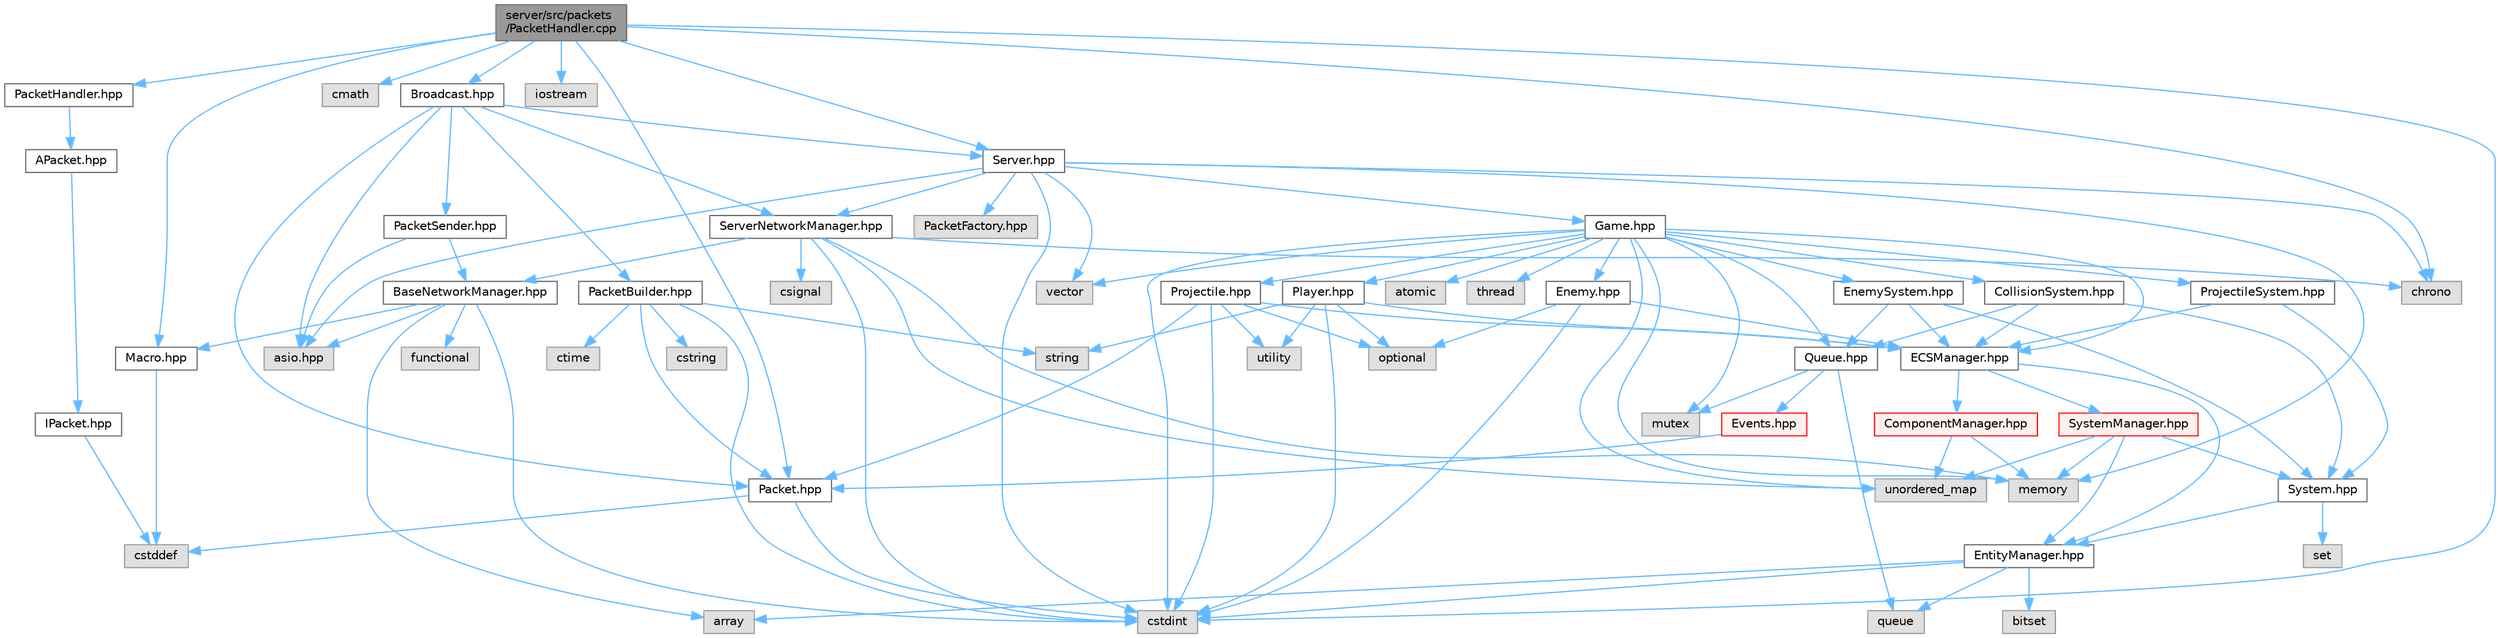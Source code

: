digraph "server/src/packets/PacketHandler.cpp"
{
 // LATEX_PDF_SIZE
  bgcolor="transparent";
  edge [fontname=Helvetica,fontsize=10,labelfontname=Helvetica,labelfontsize=10];
  node [fontname=Helvetica,fontsize=10,shape=box,height=0.2,width=0.4];
  Node1 [id="Node000001",label="server/src/packets\l/PacketHandler.cpp",height=0.2,width=0.4,color="gray40", fillcolor="grey60", style="filled", fontcolor="black",tooltip=" "];
  Node1 -> Node2 [id="edge1_Node000001_Node000002",color="steelblue1",style="solid",tooltip=" "];
  Node2 [id="Node000002",label="PacketHandler.hpp",height=0.2,width=0.4,color="grey40", fillcolor="white", style="filled",URL="$server_2src_2packets_2_packet_handler_8hpp.html",tooltip=" "];
  Node2 -> Node3 [id="edge2_Node000002_Node000003",color="steelblue1",style="solid",tooltip=" "];
  Node3 [id="Node000003",label="APacket.hpp",height=0.2,width=0.4,color="grey40", fillcolor="white", style="filled",URL="$server_2src_2packets_2_a_packet_8hpp.html",tooltip=" "];
  Node3 -> Node4 [id="edge3_Node000003_Node000004",color="steelblue1",style="solid",tooltip=" "];
  Node4 [id="Node000004",label="IPacket.hpp",height=0.2,width=0.4,color="grey40", fillcolor="white", style="filled",URL="$server_2src_2packets_2_i_packet_8hpp.html",tooltip=" "];
  Node4 -> Node5 [id="edge4_Node000004_Node000005",color="steelblue1",style="solid",tooltip=" "];
  Node5 [id="Node000005",label="cstddef",height=0.2,width=0.4,color="grey60", fillcolor="#E0E0E0", style="filled",tooltip=" "];
  Node1 -> Node6 [id="edge5_Node000001_Node000006",color="steelblue1",style="solid",tooltip=" "];
  Node6 [id="Node000006",label="chrono",height=0.2,width=0.4,color="grey60", fillcolor="#E0E0E0", style="filled",tooltip=" "];
  Node1 -> Node7 [id="edge6_Node000001_Node000007",color="steelblue1",style="solid",tooltip=" "];
  Node7 [id="Node000007",label="cmath",height=0.2,width=0.4,color="grey60", fillcolor="#E0E0E0", style="filled",tooltip=" "];
  Node1 -> Node8 [id="edge7_Node000001_Node000008",color="steelblue1",style="solid",tooltip=" "];
  Node8 [id="Node000008",label="cstdint",height=0.2,width=0.4,color="grey60", fillcolor="#E0E0E0", style="filled",tooltip=" "];
  Node1 -> Node9 [id="edge8_Node000001_Node000009",color="steelblue1",style="solid",tooltip=" "];
  Node9 [id="Node000009",label="iostream",height=0.2,width=0.4,color="grey60", fillcolor="#E0E0E0", style="filled",tooltip=" "];
  Node1 -> Node10 [id="edge9_Node000001_Node000010",color="steelblue1",style="solid",tooltip=" "];
  Node10 [id="Node000010",label="Broadcast.hpp",height=0.2,width=0.4,color="grey40", fillcolor="white", style="filled",URL="$_broadcast_8hpp.html",tooltip=" "];
  Node10 -> Node11 [id="edge10_Node000010_Node000011",color="steelblue1",style="solid",tooltip=" "];
  Node11 [id="Node000011",label="asio.hpp",height=0.2,width=0.4,color="grey60", fillcolor="#E0E0E0", style="filled",tooltip=" "];
  Node10 -> Node12 [id="edge11_Node000010_Node000012",color="steelblue1",style="solid",tooltip=" "];
  Node12 [id="Node000012",label="Packet.hpp",height=0.2,width=0.4,color="grey40", fillcolor="white", style="filled",URL="$_packet_8hpp.html",tooltip=" "];
  Node12 -> Node5 [id="edge12_Node000012_Node000005",color="steelblue1",style="solid",tooltip=" "];
  Node12 -> Node8 [id="edge13_Node000012_Node000008",color="steelblue1",style="solid",tooltip=" "];
  Node10 -> Node13 [id="edge14_Node000010_Node000013",color="steelblue1",style="solid",tooltip=" "];
  Node13 [id="Node000013",label="PacketBuilder.hpp",height=0.2,width=0.4,color="grey40", fillcolor="white", style="filled",URL="$_packet_builder_8hpp.html",tooltip=" "];
  Node13 -> Node8 [id="edge15_Node000013_Node000008",color="steelblue1",style="solid",tooltip=" "];
  Node13 -> Node14 [id="edge16_Node000013_Node000014",color="steelblue1",style="solid",tooltip=" "];
  Node14 [id="Node000014",label="cstring",height=0.2,width=0.4,color="grey60", fillcolor="#E0E0E0", style="filled",tooltip=" "];
  Node13 -> Node15 [id="edge17_Node000013_Node000015",color="steelblue1",style="solid",tooltip=" "];
  Node15 [id="Node000015",label="ctime",height=0.2,width=0.4,color="grey60", fillcolor="#E0E0E0", style="filled",tooltip=" "];
  Node13 -> Node16 [id="edge18_Node000013_Node000016",color="steelblue1",style="solid",tooltip=" "];
  Node16 [id="Node000016",label="string",height=0.2,width=0.4,color="grey60", fillcolor="#E0E0E0", style="filled",tooltip=" "];
  Node13 -> Node12 [id="edge19_Node000013_Node000012",color="steelblue1",style="solid",tooltip=" "];
  Node10 -> Node17 [id="edge20_Node000010_Node000017",color="steelblue1",style="solid",tooltip=" "];
  Node17 [id="Node000017",label="PacketSender.hpp",height=0.2,width=0.4,color="grey40", fillcolor="white", style="filled",URL="$_packet_sender_8hpp.html",tooltip=" "];
  Node17 -> Node11 [id="edge21_Node000017_Node000011",color="steelblue1",style="solid",tooltip=" "];
  Node17 -> Node18 [id="edge22_Node000017_Node000018",color="steelblue1",style="solid",tooltip=" "];
  Node18 [id="Node000018",label="BaseNetworkManager.hpp",height=0.2,width=0.4,color="grey40", fillcolor="white", style="filled",URL="$_base_network_manager_8hpp.html",tooltip=" "];
  Node18 -> Node11 [id="edge23_Node000018_Node000011",color="steelblue1",style="solid",tooltip=" "];
  Node18 -> Node19 [id="edge24_Node000018_Node000019",color="steelblue1",style="solid",tooltip=" "];
  Node19 [id="Node000019",label="array",height=0.2,width=0.4,color="grey60", fillcolor="#E0E0E0", style="filled",tooltip=" "];
  Node18 -> Node20 [id="edge25_Node000018_Node000020",color="steelblue1",style="solid",tooltip=" "];
  Node20 [id="Node000020",label="functional",height=0.2,width=0.4,color="grey60", fillcolor="#E0E0E0", style="filled",tooltip=" "];
  Node18 -> Node8 [id="edge26_Node000018_Node000008",color="steelblue1",style="solid",tooltip=" "];
  Node18 -> Node21 [id="edge27_Node000018_Node000021",color="steelblue1",style="solid",tooltip=" "];
  Node21 [id="Node000021",label="Macro.hpp",height=0.2,width=0.4,color="grey40", fillcolor="white", style="filled",URL="$_macro_8hpp.html",tooltip=" "];
  Node21 -> Node5 [id="edge28_Node000021_Node000005",color="steelblue1",style="solid",tooltip=" "];
  Node10 -> Node22 [id="edge29_Node000010_Node000022",color="steelblue1",style="solid",tooltip=" "];
  Node22 [id="Node000022",label="Server.hpp",height=0.2,width=0.4,color="grey40", fillcolor="white", style="filled",URL="$_server_8hpp.html",tooltip=" "];
  Node22 -> Node11 [id="edge30_Node000022_Node000011",color="steelblue1",style="solid",tooltip=" "];
  Node22 -> Node6 [id="edge31_Node000022_Node000006",color="steelblue1",style="solid",tooltip=" "];
  Node22 -> Node8 [id="edge32_Node000022_Node000008",color="steelblue1",style="solid",tooltip=" "];
  Node22 -> Node23 [id="edge33_Node000022_Node000023",color="steelblue1",style="solid",tooltip=" "];
  Node23 [id="Node000023",label="memory",height=0.2,width=0.4,color="grey60", fillcolor="#E0E0E0", style="filled",tooltip=" "];
  Node22 -> Node24 [id="edge34_Node000022_Node000024",color="steelblue1",style="solid",tooltip=" "];
  Node24 [id="Node000024",label="vector",height=0.2,width=0.4,color="grey60", fillcolor="#E0E0E0", style="filled",tooltip=" "];
  Node22 -> Node25 [id="edge35_Node000022_Node000025",color="steelblue1",style="solid",tooltip=" "];
  Node25 [id="Node000025",label="Game.hpp",height=0.2,width=0.4,color="grey40", fillcolor="white", style="filled",URL="$_game_8hpp.html",tooltip=" "];
  Node25 -> Node26 [id="edge36_Node000025_Node000026",color="steelblue1",style="solid",tooltip=" "];
  Node26 [id="Node000026",label="atomic",height=0.2,width=0.4,color="grey60", fillcolor="#E0E0E0", style="filled",tooltip=" "];
  Node25 -> Node8 [id="edge37_Node000025_Node000008",color="steelblue1",style="solid",tooltip=" "];
  Node25 -> Node23 [id="edge38_Node000025_Node000023",color="steelblue1",style="solid",tooltip=" "];
  Node25 -> Node27 [id="edge39_Node000025_Node000027",color="steelblue1",style="solid",tooltip=" "];
  Node27 [id="Node000027",label="mutex",height=0.2,width=0.4,color="grey60", fillcolor="#E0E0E0", style="filled",tooltip=" "];
  Node25 -> Node28 [id="edge40_Node000025_Node000028",color="steelblue1",style="solid",tooltip=" "];
  Node28 [id="Node000028",label="thread",height=0.2,width=0.4,color="grey60", fillcolor="#E0E0E0", style="filled",tooltip=" "];
  Node25 -> Node29 [id="edge41_Node000025_Node000029",color="steelblue1",style="solid",tooltip=" "];
  Node29 [id="Node000029",label="unordered_map",height=0.2,width=0.4,color="grey60", fillcolor="#E0E0E0", style="filled",tooltip=" "];
  Node25 -> Node24 [id="edge42_Node000025_Node000024",color="steelblue1",style="solid",tooltip=" "];
  Node25 -> Node30 [id="edge43_Node000025_Node000030",color="steelblue1",style="solid",tooltip=" "];
  Node30 [id="Node000030",label="CollisionSystem.hpp",height=0.2,width=0.4,color="grey40", fillcolor="white", style="filled",URL="$_collision_system_8hpp.html",tooltip=" "];
  Node30 -> Node31 [id="edge44_Node000030_Node000031",color="steelblue1",style="solid",tooltip=" "];
  Node31 [id="Node000031",label="ECSManager.hpp",height=0.2,width=0.4,color="grey40", fillcolor="white", style="filled",URL="$_e_c_s_manager_8hpp.html",tooltip=" "];
  Node31 -> Node32 [id="edge45_Node000031_Node000032",color="steelblue1",style="solid",tooltip=" "];
  Node32 [id="Node000032",label="EntityManager.hpp",height=0.2,width=0.4,color="grey40", fillcolor="white", style="filled",URL="$_entity_manager_8hpp.html",tooltip=" "];
  Node32 -> Node8 [id="edge46_Node000032_Node000008",color="steelblue1",style="solid",tooltip=" "];
  Node32 -> Node33 [id="edge47_Node000032_Node000033",color="steelblue1",style="solid",tooltip=" "];
  Node33 [id="Node000033",label="bitset",height=0.2,width=0.4,color="grey60", fillcolor="#E0E0E0", style="filled",tooltip=" "];
  Node32 -> Node34 [id="edge48_Node000032_Node000034",color="steelblue1",style="solid",tooltip=" "];
  Node34 [id="Node000034",label="queue",height=0.2,width=0.4,color="grey60", fillcolor="#E0E0E0", style="filled",tooltip=" "];
  Node32 -> Node19 [id="edge49_Node000032_Node000019",color="steelblue1",style="solid",tooltip=" "];
  Node31 -> Node35 [id="edge50_Node000031_Node000035",color="steelblue1",style="solid",tooltip=" "];
  Node35 [id="Node000035",label="ComponentManager.hpp",height=0.2,width=0.4,color="red", fillcolor="#FFF0F0", style="filled",URL="$_component_manager_8hpp.html",tooltip=" "];
  Node35 -> Node23 [id="edge51_Node000035_Node000023",color="steelblue1",style="solid",tooltip=" "];
  Node35 -> Node29 [id="edge52_Node000035_Node000029",color="steelblue1",style="solid",tooltip=" "];
  Node31 -> Node39 [id="edge53_Node000031_Node000039",color="steelblue1",style="solid",tooltip=" "];
  Node39 [id="Node000039",label="SystemManager.hpp",height=0.2,width=0.4,color="red", fillcolor="#FFF0F0", style="filled",URL="$_system_manager_8hpp.html",tooltip=" "];
  Node39 -> Node32 [id="edge54_Node000039_Node000032",color="steelblue1",style="solid",tooltip=" "];
  Node39 -> Node40 [id="edge55_Node000039_Node000040",color="steelblue1",style="solid",tooltip=" "];
  Node40 [id="Node000040",label="System.hpp",height=0.2,width=0.4,color="grey40", fillcolor="white", style="filled",URL="$_system_8hpp.html",tooltip=" "];
  Node40 -> Node41 [id="edge56_Node000040_Node000041",color="steelblue1",style="solid",tooltip=" "];
  Node41 [id="Node000041",label="set",height=0.2,width=0.4,color="grey60", fillcolor="#E0E0E0", style="filled",tooltip=" "];
  Node40 -> Node32 [id="edge57_Node000040_Node000032",color="steelblue1",style="solid",tooltip=" "];
  Node39 -> Node29 [id="edge58_Node000039_Node000029",color="steelblue1",style="solid",tooltip=" "];
  Node39 -> Node23 [id="edge59_Node000039_Node000023",color="steelblue1",style="solid",tooltip=" "];
  Node30 -> Node42 [id="edge60_Node000030_Node000042",color="steelblue1",style="solid",tooltip=" "];
  Node42 [id="Node000042",label="Queue.hpp",height=0.2,width=0.4,color="grey40", fillcolor="white", style="filled",URL="$_queue_8hpp.html",tooltip=" "];
  Node42 -> Node27 [id="edge61_Node000042_Node000027",color="steelblue1",style="solid",tooltip=" "];
  Node42 -> Node34 [id="edge62_Node000042_Node000034",color="steelblue1",style="solid",tooltip=" "];
  Node42 -> Node43 [id="edge63_Node000042_Node000043",color="steelblue1",style="solid",tooltip=" "];
  Node43 [id="Node000043",label="Events.hpp",height=0.2,width=0.4,color="red", fillcolor="#FFF0F0", style="filled",URL="$_events_8hpp.html",tooltip=" "];
  Node43 -> Node12 [id="edge64_Node000043_Node000012",color="steelblue1",style="solid",tooltip=" "];
  Node30 -> Node40 [id="edge65_Node000030_Node000040",color="steelblue1",style="solid",tooltip=" "];
  Node25 -> Node31 [id="edge66_Node000025_Node000031",color="steelblue1",style="solid",tooltip=" "];
  Node25 -> Node45 [id="edge67_Node000025_Node000045",color="steelblue1",style="solid",tooltip=" "];
  Node45 [id="Node000045",label="Enemy.hpp",height=0.2,width=0.4,color="grey40", fillcolor="white", style="filled",URL="$_enemy_8hpp.html",tooltip=" "];
  Node45 -> Node8 [id="edge68_Node000045_Node000008",color="steelblue1",style="solid",tooltip=" "];
  Node45 -> Node46 [id="edge69_Node000045_Node000046",color="steelblue1",style="solid",tooltip=" "];
  Node46 [id="Node000046",label="optional",height=0.2,width=0.4,color="grey60", fillcolor="#E0E0E0", style="filled",tooltip=" "];
  Node45 -> Node31 [id="edge70_Node000045_Node000031",color="steelblue1",style="solid",tooltip=" "];
  Node25 -> Node47 [id="edge71_Node000025_Node000047",color="steelblue1",style="solid",tooltip=" "];
  Node47 [id="Node000047",label="EnemySystem.hpp",height=0.2,width=0.4,color="grey40", fillcolor="white", style="filled",URL="$_enemy_system_8hpp.html",tooltip=" "];
  Node47 -> Node31 [id="edge72_Node000047_Node000031",color="steelblue1",style="solid",tooltip=" "];
  Node47 -> Node42 [id="edge73_Node000047_Node000042",color="steelblue1",style="solid",tooltip=" "];
  Node47 -> Node40 [id="edge74_Node000047_Node000040",color="steelblue1",style="solid",tooltip=" "];
  Node25 -> Node48 [id="edge75_Node000025_Node000048",color="steelblue1",style="solid",tooltip=" "];
  Node48 [id="Node000048",label="Player.hpp",height=0.2,width=0.4,color="grey40", fillcolor="white", style="filled",URL="$_player_8hpp.html",tooltip=" "];
  Node48 -> Node8 [id="edge76_Node000048_Node000008",color="steelblue1",style="solid",tooltip=" "];
  Node48 -> Node46 [id="edge77_Node000048_Node000046",color="steelblue1",style="solid",tooltip=" "];
  Node48 -> Node16 [id="edge78_Node000048_Node000016",color="steelblue1",style="solid",tooltip=" "];
  Node48 -> Node49 [id="edge79_Node000048_Node000049",color="steelblue1",style="solid",tooltip=" "];
  Node49 [id="Node000049",label="utility",height=0.2,width=0.4,color="grey60", fillcolor="#E0E0E0", style="filled",tooltip=" "];
  Node48 -> Node31 [id="edge80_Node000048_Node000031",color="steelblue1",style="solid",tooltip=" "];
  Node25 -> Node50 [id="edge81_Node000025_Node000050",color="steelblue1",style="solid",tooltip=" "];
  Node50 [id="Node000050",label="Projectile.hpp",height=0.2,width=0.4,color="grey40", fillcolor="white", style="filled",URL="$_projectile_8hpp.html",tooltip=" "];
  Node50 -> Node8 [id="edge82_Node000050_Node000008",color="steelblue1",style="solid",tooltip=" "];
  Node50 -> Node46 [id="edge83_Node000050_Node000046",color="steelblue1",style="solid",tooltip=" "];
  Node50 -> Node49 [id="edge84_Node000050_Node000049",color="steelblue1",style="solid",tooltip=" "];
  Node50 -> Node31 [id="edge85_Node000050_Node000031",color="steelblue1",style="solid",tooltip=" "];
  Node50 -> Node12 [id="edge86_Node000050_Node000012",color="steelblue1",style="solid",tooltip=" "];
  Node25 -> Node51 [id="edge87_Node000025_Node000051",color="steelblue1",style="solid",tooltip=" "];
  Node51 [id="Node000051",label="ProjectileSystem.hpp",height=0.2,width=0.4,color="grey40", fillcolor="white", style="filled",URL="$_projectile_system_8hpp.html",tooltip=" "];
  Node51 -> Node31 [id="edge88_Node000051_Node000031",color="steelblue1",style="solid",tooltip=" "];
  Node51 -> Node40 [id="edge89_Node000051_Node000040",color="steelblue1",style="solid",tooltip=" "];
  Node25 -> Node42 [id="edge90_Node000025_Node000042",color="steelblue1",style="solid",tooltip=" "];
  Node22 -> Node52 [id="edge91_Node000022_Node000052",color="steelblue1",style="solid",tooltip=" "];
  Node52 [id="Node000052",label="PacketFactory.hpp",height=0.2,width=0.4,color="grey60", fillcolor="#E0E0E0", style="filled",tooltip=" "];
  Node22 -> Node53 [id="edge92_Node000022_Node000053",color="steelblue1",style="solid",tooltip=" "];
  Node53 [id="Node000053",label="ServerNetworkManager.hpp",height=0.2,width=0.4,color="grey40", fillcolor="white", style="filled",URL="$_server_network_manager_8hpp.html",tooltip=" "];
  Node53 -> Node6 [id="edge93_Node000053_Node000006",color="steelblue1",style="solid",tooltip=" "];
  Node53 -> Node54 [id="edge94_Node000053_Node000054",color="steelblue1",style="solid",tooltip=" "];
  Node54 [id="Node000054",label="csignal",height=0.2,width=0.4,color="grey60", fillcolor="#E0E0E0", style="filled",tooltip=" "];
  Node53 -> Node8 [id="edge95_Node000053_Node000008",color="steelblue1",style="solid",tooltip=" "];
  Node53 -> Node23 [id="edge96_Node000053_Node000023",color="steelblue1",style="solid",tooltip=" "];
  Node53 -> Node29 [id="edge97_Node000053_Node000029",color="steelblue1",style="solid",tooltip=" "];
  Node53 -> Node18 [id="edge98_Node000053_Node000018",color="steelblue1",style="solid",tooltip=" "];
  Node10 -> Node53 [id="edge99_Node000010_Node000053",color="steelblue1",style="solid",tooltip=" "];
  Node1 -> Node21 [id="edge100_Node000001_Node000021",color="steelblue1",style="solid",tooltip=" "];
  Node1 -> Node12 [id="edge101_Node000001_Node000012",color="steelblue1",style="solid",tooltip=" "];
  Node1 -> Node22 [id="edge102_Node000001_Node000022",color="steelblue1",style="solid",tooltip=" "];
}
